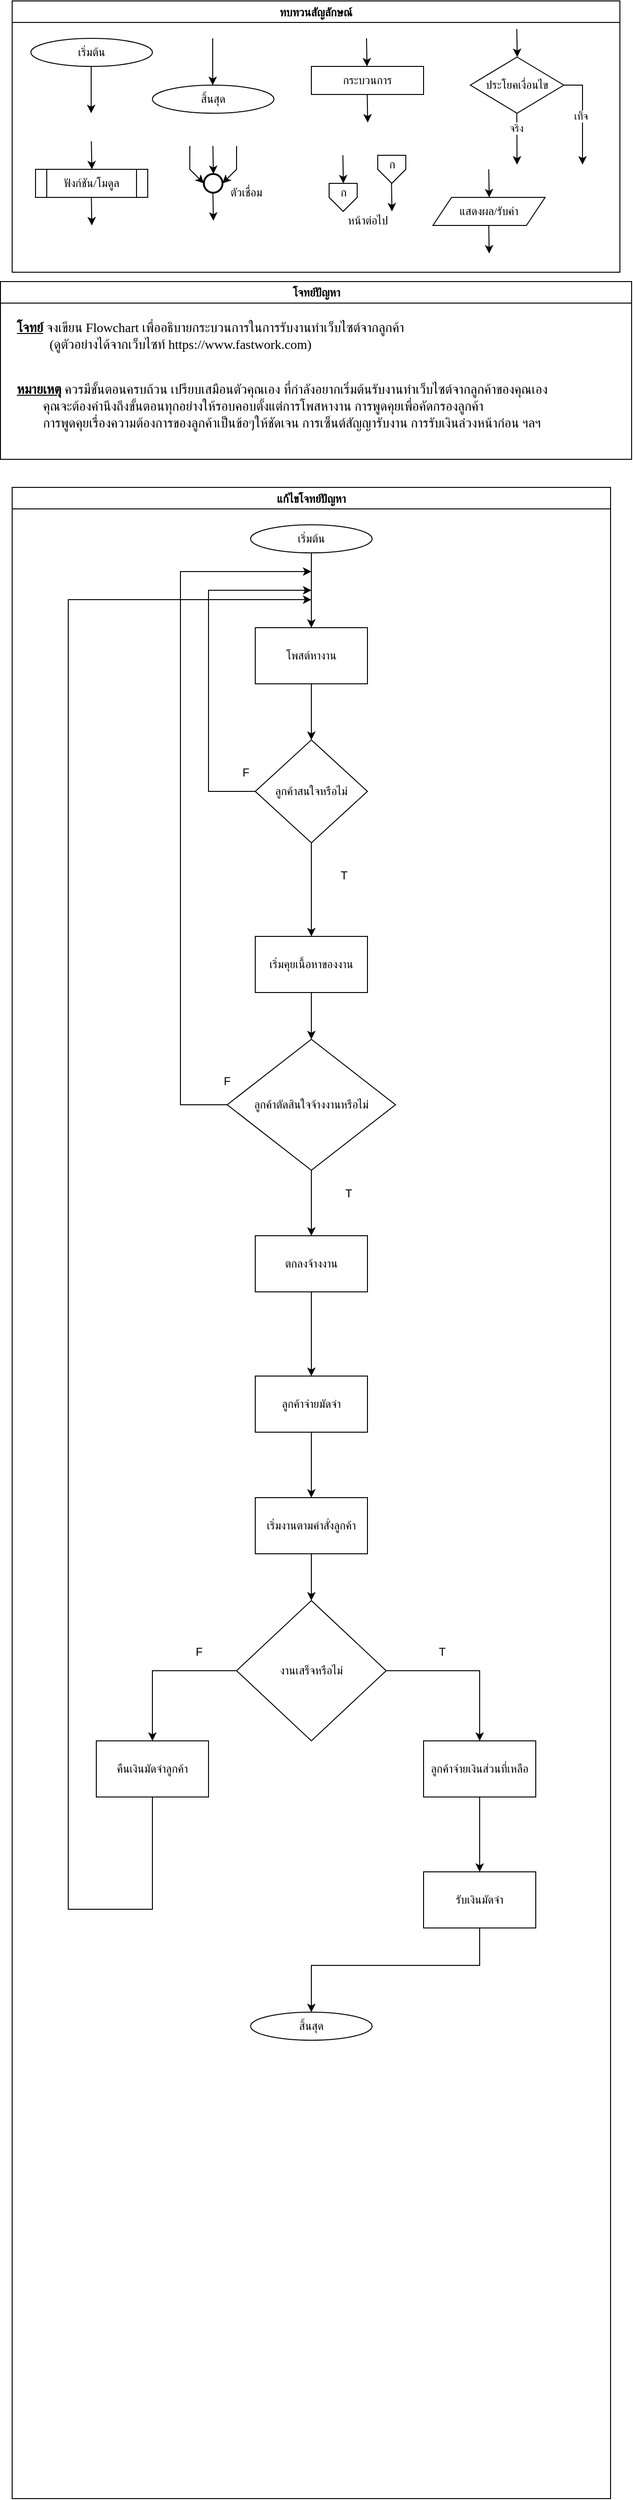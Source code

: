 <mxfile version="24.8.6">
  <diagram name="Page-1" id="PTG6VXwtPRt8TRztxgVq">
    <mxGraphModel dx="1707" dy="460" grid="1" gridSize="10" guides="1" tooltips="1" connect="1" arrows="1" fold="1" page="1" pageScale="1" pageWidth="827" pageHeight="1169" math="0" shadow="0">
      <root>
        <mxCell id="0" />
        <mxCell id="1" parent="0" />
        <mxCell id="dITI-AVT0YsXwvN8Xcpy-1" value="ทบทวนสัญลักษณ์" style="swimlane;fontFamily=Sarabun;fontSource=https%3A%2F%2Ffonts.googleapis.com%2Fcss%3Ffamily%3DSarabun;" vertex="1" parent="1">
          <mxGeometry x="-720" y="20" width="650" height="290" as="geometry" />
        </mxCell>
        <mxCell id="dITI-AVT0YsXwvN8Xcpy-2" value="&lt;font data-font-src=&quot;https://fonts.googleapis.com/css?family=Sarabun&quot; face=&quot;Sarabun&quot;&gt;เริ่มต้น&lt;/font&gt;" style="ellipse;whiteSpace=wrap;html=1;" vertex="1" parent="dITI-AVT0YsXwvN8Xcpy-1">
          <mxGeometry x="20" y="40" width="130" height="30" as="geometry" />
        </mxCell>
        <mxCell id="dITI-AVT0YsXwvN8Xcpy-3" value="" style="endArrow=classic;html=1;rounded=0;" edge="1" parent="dITI-AVT0YsXwvN8Xcpy-1">
          <mxGeometry width="50" height="50" relative="1" as="geometry">
            <mxPoint x="84.5" y="70" as="sourcePoint" />
            <mxPoint x="84.5" y="120" as="targetPoint" />
          </mxGeometry>
        </mxCell>
        <mxCell id="dITI-AVT0YsXwvN8Xcpy-4" value="&lt;font face=&quot;Sarabun&quot;&gt;สิ้นสุด&lt;/font&gt;" style="ellipse;whiteSpace=wrap;html=1;" vertex="1" parent="dITI-AVT0YsXwvN8Xcpy-1">
          <mxGeometry x="150" y="90" width="130" height="30" as="geometry" />
        </mxCell>
        <mxCell id="dITI-AVT0YsXwvN8Xcpy-5" value="" style="endArrow=classic;html=1;rounded=0;" edge="1" parent="dITI-AVT0YsXwvN8Xcpy-1">
          <mxGeometry width="50" height="50" relative="1" as="geometry">
            <mxPoint x="214.5" y="40" as="sourcePoint" />
            <mxPoint x="214.5" y="90" as="targetPoint" />
          </mxGeometry>
        </mxCell>
        <mxCell id="dITI-AVT0YsXwvN8Xcpy-6" value="กระบวนการ" style="rounded=0;whiteSpace=wrap;html=1;fontFamily=Sarabun;fontSource=https%3A%2F%2Ffonts.googleapis.com%2Fcss%3Ffamily%3DSarabun;" vertex="1" parent="dITI-AVT0YsXwvN8Xcpy-1">
          <mxGeometry x="320" y="70" width="120" height="30" as="geometry" />
        </mxCell>
        <mxCell id="dITI-AVT0YsXwvN8Xcpy-7" value="" style="endArrow=classic;html=1;rounded=0;" edge="1" parent="dITI-AVT0YsXwvN8Xcpy-1">
          <mxGeometry width="50" height="50" relative="1" as="geometry">
            <mxPoint x="379" y="40" as="sourcePoint" />
            <mxPoint x="379.5" y="70" as="targetPoint" />
          </mxGeometry>
        </mxCell>
        <mxCell id="dITI-AVT0YsXwvN8Xcpy-8" value="" style="endArrow=classic;html=1;rounded=0;" edge="1" parent="dITI-AVT0YsXwvN8Xcpy-1">
          <mxGeometry width="50" height="50" relative="1" as="geometry">
            <mxPoint x="379.75" y="100" as="sourcePoint" />
            <mxPoint x="380.25" y="130" as="targetPoint" />
          </mxGeometry>
        </mxCell>
        <mxCell id="dITI-AVT0YsXwvN8Xcpy-9" value="ประโยคเงื่อนไข" style="rhombus;whiteSpace=wrap;html=1;fontFamily=Sarabun;fontSource=https%3A%2F%2Ffonts.googleapis.com%2Fcss%3Ffamily%3DSarabun;" vertex="1" parent="dITI-AVT0YsXwvN8Xcpy-1">
          <mxGeometry x="490" y="60" width="100" height="60" as="geometry" />
        </mxCell>
        <mxCell id="dITI-AVT0YsXwvN8Xcpy-10" value="" style="endArrow=classic;html=1;rounded=0;" edge="1" parent="dITI-AVT0YsXwvN8Xcpy-1">
          <mxGeometry width="50" height="50" relative="1" as="geometry">
            <mxPoint x="539.71" y="30" as="sourcePoint" />
            <mxPoint x="540.21" y="60" as="targetPoint" />
          </mxGeometry>
        </mxCell>
        <mxCell id="dITI-AVT0YsXwvN8Xcpy-11" value="" style="endArrow=classic;html=1;rounded=0;" edge="1" parent="dITI-AVT0YsXwvN8Xcpy-1">
          <mxGeometry width="50" height="50" relative="1" as="geometry">
            <mxPoint x="539.71" y="120" as="sourcePoint" />
            <mxPoint x="540" y="175" as="targetPoint" />
          </mxGeometry>
        </mxCell>
        <mxCell id="dITI-AVT0YsXwvN8Xcpy-12" value="จริง" style="edgeLabel;html=1;align=center;verticalAlign=middle;resizable=0;points=[];fontFamily=Sarabun;fontSource=https%3A%2F%2Ffonts.googleapis.com%2Fcss%3Ffamily%3DSarabun;" vertex="1" connectable="0" parent="dITI-AVT0YsXwvN8Xcpy-11">
          <mxGeometry x="-0.414" y="-1" relative="1" as="geometry">
            <mxPoint as="offset" />
          </mxGeometry>
        </mxCell>
        <mxCell id="dITI-AVT0YsXwvN8Xcpy-13" value="" style="endArrow=classic;html=1;rounded=0;exitX=1;exitY=0.5;exitDx=0;exitDy=0;" edge="1" parent="dITI-AVT0YsXwvN8Xcpy-1" source="dITI-AVT0YsXwvN8Xcpy-9">
          <mxGeometry width="50" height="50" relative="1" as="geometry">
            <mxPoint x="620" y="95" as="sourcePoint" />
            <mxPoint x="610" y="175" as="targetPoint" />
            <Array as="points">
              <mxPoint x="610" y="90" />
            </Array>
          </mxGeometry>
        </mxCell>
        <mxCell id="dITI-AVT0YsXwvN8Xcpy-14" value="&lt;font data-font-src=&quot;https://fonts.googleapis.com/css?family=Sarabun&quot; face=&quot;Sarabun&quot;&gt;เท็จ&lt;/font&gt;" style="edgeLabel;html=1;align=center;verticalAlign=middle;resizable=0;points=[];" vertex="1" connectable="0" parent="dITI-AVT0YsXwvN8Xcpy-13">
          <mxGeometry x="-0.002" y="-2" relative="1" as="geometry">
            <mxPoint as="offset" />
          </mxGeometry>
        </mxCell>
        <mxCell id="dITI-AVT0YsXwvN8Xcpy-15" value="&lt;font data-font-src=&quot;https://fonts.googleapis.com/css?family=Sarabun&quot; face=&quot;Sarabun&quot;&gt;ฟังก์ชัน/โมดูล&lt;/font&gt;" style="shape=process;whiteSpace=wrap;html=1;backgroundOutline=1;" vertex="1" parent="dITI-AVT0YsXwvN8Xcpy-1">
          <mxGeometry x="25" y="180" width="120" height="30" as="geometry" />
        </mxCell>
        <mxCell id="dITI-AVT0YsXwvN8Xcpy-16" value="" style="endArrow=classic;html=1;rounded=0;" edge="1" parent="dITI-AVT0YsXwvN8Xcpy-1">
          <mxGeometry width="50" height="50" relative="1" as="geometry">
            <mxPoint x="84.71" y="150" as="sourcePoint" />
            <mxPoint x="85.21" y="180" as="targetPoint" />
          </mxGeometry>
        </mxCell>
        <mxCell id="dITI-AVT0YsXwvN8Xcpy-17" value="" style="endArrow=classic;html=1;rounded=0;" edge="1" parent="dITI-AVT0YsXwvN8Xcpy-1">
          <mxGeometry width="50" height="50" relative="1" as="geometry">
            <mxPoint x="84.71" y="210" as="sourcePoint" />
            <mxPoint x="85.21" y="240" as="targetPoint" />
          </mxGeometry>
        </mxCell>
        <mxCell id="dITI-AVT0YsXwvN8Xcpy-18" value="" style="strokeWidth=2;html=1;shape=mxgraph.flowchart.start_2;whiteSpace=wrap;" vertex="1" parent="dITI-AVT0YsXwvN8Xcpy-1">
          <mxGeometry x="205" y="185" width="20" height="20" as="geometry" />
        </mxCell>
        <mxCell id="dITI-AVT0YsXwvN8Xcpy-19" value="" style="endArrow=classic;html=1;rounded=0;" edge="1" parent="dITI-AVT0YsXwvN8Xcpy-1">
          <mxGeometry width="50" height="50" relative="1" as="geometry">
            <mxPoint x="214.71" y="155" as="sourcePoint" />
            <mxPoint x="215.21" y="185" as="targetPoint" />
          </mxGeometry>
        </mxCell>
        <mxCell id="dITI-AVT0YsXwvN8Xcpy-20" value="" style="endArrow=classic;html=1;rounded=0;entryX=0;entryY=0.5;entryDx=0;entryDy=0;entryPerimeter=0;" edge="1" parent="dITI-AVT0YsXwvN8Xcpy-1" target="dITI-AVT0YsXwvN8Xcpy-18">
          <mxGeometry width="50" height="50" relative="1" as="geometry">
            <mxPoint x="190.0" y="155" as="sourcePoint" />
            <mxPoint x="190.5" y="185" as="targetPoint" />
            <Array as="points">
              <mxPoint x="190" y="180" />
            </Array>
          </mxGeometry>
        </mxCell>
        <mxCell id="dITI-AVT0YsXwvN8Xcpy-21" value="" style="endArrow=classic;html=1;rounded=0;entryX=1;entryY=0.5;entryDx=0;entryDy=0;entryPerimeter=0;" edge="1" parent="dITI-AVT0YsXwvN8Xcpy-1" target="dITI-AVT0YsXwvN8Xcpy-18">
          <mxGeometry width="50" height="50" relative="1" as="geometry">
            <mxPoint x="240.0" y="155" as="sourcePoint" />
            <mxPoint x="240.5" y="185" as="targetPoint" />
            <Array as="points">
              <mxPoint x="240" y="180" />
            </Array>
          </mxGeometry>
        </mxCell>
        <mxCell id="dITI-AVT0YsXwvN8Xcpy-22" value="" style="endArrow=classic;html=1;rounded=0;" edge="1" parent="dITI-AVT0YsXwvN8Xcpy-1">
          <mxGeometry width="50" height="50" relative="1" as="geometry">
            <mxPoint x="214.71" y="205" as="sourcePoint" />
            <mxPoint x="215.21" y="235" as="targetPoint" />
          </mxGeometry>
        </mxCell>
        <mxCell id="dITI-AVT0YsXwvN8Xcpy-23" value="&lt;font data-font-src=&quot;https://fonts.googleapis.com/css?family=Sarabun&quot; face=&quot;Sarabun&quot;&gt;ตัวเชื่อม&lt;/font&gt;" style="text;html=1;align=center;verticalAlign=middle;resizable=0;points=[];autosize=1;strokeColor=none;fillColor=none;" vertex="1" parent="dITI-AVT0YsXwvN8Xcpy-1">
          <mxGeometry x="220" y="190" width="60" height="30" as="geometry" />
        </mxCell>
        <mxCell id="dITI-AVT0YsXwvN8Xcpy-24" value="" style="endArrow=classic;html=1;rounded=0;" edge="1" parent="dITI-AVT0YsXwvN8Xcpy-1">
          <mxGeometry width="50" height="50" relative="1" as="geometry">
            <mxPoint x="353.71" y="165" as="sourcePoint" />
            <mxPoint x="354.21" y="195" as="targetPoint" />
          </mxGeometry>
        </mxCell>
        <mxCell id="dITI-AVT0YsXwvN8Xcpy-25" value="" style="verticalLabelPosition=bottom;verticalAlign=top;html=1;shape=offPageConnector;rounded=0;size=0.5;" vertex="1" parent="dITI-AVT0YsXwvN8Xcpy-1">
          <mxGeometry x="339" y="195" width="30" height="30" as="geometry" />
        </mxCell>
        <mxCell id="dITI-AVT0YsXwvN8Xcpy-26" value="" style="endArrow=classic;html=1;rounded=0;" edge="1" parent="dITI-AVT0YsXwvN8Xcpy-1">
          <mxGeometry width="50" height="50" relative="1" as="geometry">
            <mxPoint x="405.71" y="195" as="sourcePoint" />
            <mxPoint x="406.21" y="225" as="targetPoint" />
          </mxGeometry>
        </mxCell>
        <mxCell id="dITI-AVT0YsXwvN8Xcpy-27" value="" style="verticalLabelPosition=bottom;verticalAlign=top;html=1;shape=offPageConnector;rounded=0;size=0.5;" vertex="1" parent="dITI-AVT0YsXwvN8Xcpy-1">
          <mxGeometry x="391" y="165" width="30" height="30" as="geometry" />
        </mxCell>
        <mxCell id="dITI-AVT0YsXwvN8Xcpy-28" value="หน้าต่อไป" style="text;html=1;align=center;verticalAlign=middle;resizable=0;points=[];autosize=1;strokeColor=none;fillColor=none;fontFamily=Sarabun;fontSource=https%3A%2F%2Ffonts.googleapis.com%2Fcss%3Ffamily%3DSarabun;" vertex="1" parent="dITI-AVT0YsXwvN8Xcpy-1">
          <mxGeometry x="345" y="220" width="70" height="30" as="geometry" />
        </mxCell>
        <mxCell id="dITI-AVT0YsXwvN8Xcpy-29" value="ก" style="text;html=1;align=center;verticalAlign=middle;resizable=0;points=[];autosize=1;strokeColor=none;fillColor=none;fontFamily=Sarabun;fontSource=https%3A%2F%2Ffonts.googleapis.com%2Fcss%3Ffamily%3DSarabun;" vertex="1" parent="dITI-AVT0YsXwvN8Xcpy-1">
          <mxGeometry x="339" y="190" width="30" height="30" as="geometry" />
        </mxCell>
        <mxCell id="dITI-AVT0YsXwvN8Xcpy-30" value="ก" style="text;html=1;align=center;verticalAlign=middle;resizable=0;points=[];autosize=1;strokeColor=none;fillColor=none;fontFamily=Sarabun;fontSource=https%3A%2F%2Ffonts.googleapis.com%2Fcss%3Ffamily%3DSarabun;" vertex="1" parent="dITI-AVT0YsXwvN8Xcpy-1">
          <mxGeometry x="391" y="160" width="30" height="30" as="geometry" />
        </mxCell>
        <mxCell id="dITI-AVT0YsXwvN8Xcpy-31" value="แสดงผล/รับค่า" style="shape=parallelogram;perimeter=parallelogramPerimeter;whiteSpace=wrap;html=1;fixedSize=1;fontFamily=Sarabun;fontSource=https%3A%2F%2Ffonts.googleapis.com%2Fcss%3Ffamily%3DSarabun;" vertex="1" parent="dITI-AVT0YsXwvN8Xcpy-1">
          <mxGeometry x="450" y="210" width="120" height="30" as="geometry" />
        </mxCell>
        <mxCell id="dITI-AVT0YsXwvN8Xcpy-32" value="" style="endArrow=classic;html=1;rounded=0;" edge="1" parent="dITI-AVT0YsXwvN8Xcpy-1">
          <mxGeometry width="50" height="50" relative="1" as="geometry">
            <mxPoint x="509.71" y="180" as="sourcePoint" />
            <mxPoint x="510.21" y="210" as="targetPoint" />
          </mxGeometry>
        </mxCell>
        <mxCell id="dITI-AVT0YsXwvN8Xcpy-33" value="" style="endArrow=classic;html=1;rounded=0;" edge="1" parent="dITI-AVT0YsXwvN8Xcpy-1">
          <mxGeometry width="50" height="50" relative="1" as="geometry">
            <mxPoint x="509.71" y="240" as="sourcePoint" />
            <mxPoint x="510.21" y="270" as="targetPoint" />
          </mxGeometry>
        </mxCell>
        <mxCell id="dITI-AVT0YsXwvN8Xcpy-34" value="แก้ไขโจทย์ปัญหา" style="swimlane;fontFamily=Sarabun;fontSource=https%3A%2F%2Ffonts.googleapis.com%2Fcss%3Ffamily%3DSarabun;" vertex="1" parent="1">
          <mxGeometry x="-720" y="540" width="640" height="2150" as="geometry" />
        </mxCell>
        <mxCell id="dITI-AVT0YsXwvN8Xcpy-35" value="&lt;font data-font-src=&quot;https://fonts.googleapis.com/css?family=Sarabun&quot; face=&quot;Sarabun&quot;&gt;เริ่มต้น&lt;/font&gt;" style="ellipse;whiteSpace=wrap;html=1;" vertex="1" parent="dITI-AVT0YsXwvN8Xcpy-34">
          <mxGeometry x="255" y="40" width="130" height="30" as="geometry" />
        </mxCell>
        <mxCell id="dITI-AVT0YsXwvN8Xcpy-36" value="&lt;font face=&quot;Sarabun&quot;&gt;สิ้นสุด&lt;/font&gt;" style="ellipse;whiteSpace=wrap;html=1;" vertex="1" parent="dITI-AVT0YsXwvN8Xcpy-34">
          <mxGeometry x="255" y="1630" width="130" height="30" as="geometry" />
        </mxCell>
        <mxCell id="dITI-AVT0YsXwvN8Xcpy-39" value="โพสต์หางาน" style="rounded=0;whiteSpace=wrap;html=1;" vertex="1" parent="dITI-AVT0YsXwvN8Xcpy-34">
          <mxGeometry x="260" y="150" width="120" height="60" as="geometry" />
        </mxCell>
        <mxCell id="dITI-AVT0YsXwvN8Xcpy-40" value="" style="endArrow=classic;html=1;rounded=0;exitX=0.5;exitY=1;exitDx=0;exitDy=0;entryX=0.5;entryY=0;entryDx=0;entryDy=0;" edge="1" parent="dITI-AVT0YsXwvN8Xcpy-34" source="dITI-AVT0YsXwvN8Xcpy-35" target="dITI-AVT0YsXwvN8Xcpy-39">
          <mxGeometry width="50" height="50" relative="1" as="geometry">
            <mxPoint x="270" y="80" as="sourcePoint" />
            <mxPoint x="320" y="30" as="targetPoint" />
          </mxGeometry>
        </mxCell>
        <mxCell id="dITI-AVT0YsXwvN8Xcpy-45" value="ลูกค้าสนใจหรือไม่" style="rhombus;whiteSpace=wrap;html=1;" vertex="1" parent="dITI-AVT0YsXwvN8Xcpy-34">
          <mxGeometry x="260" y="270" width="120" height="110" as="geometry" />
        </mxCell>
        <mxCell id="dITI-AVT0YsXwvN8Xcpy-46" value="" style="endArrow=classic;html=1;rounded=0;exitX=0.5;exitY=1;exitDx=0;exitDy=0;entryX=0.5;entryY=0;entryDx=0;entryDy=0;" edge="1" parent="dITI-AVT0YsXwvN8Xcpy-34" source="dITI-AVT0YsXwvN8Xcpy-39" target="dITI-AVT0YsXwvN8Xcpy-45">
          <mxGeometry width="50" height="50" relative="1" as="geometry">
            <mxPoint x="270" y="270" as="sourcePoint" />
            <mxPoint x="320" y="220" as="targetPoint" />
          </mxGeometry>
        </mxCell>
        <mxCell id="dITI-AVT0YsXwvN8Xcpy-49" value="F" style="text;html=1;align=center;verticalAlign=middle;whiteSpace=wrap;rounded=0;" vertex="1" parent="dITI-AVT0YsXwvN8Xcpy-34">
          <mxGeometry x="220" y="290" width="60" height="30" as="geometry" />
        </mxCell>
        <mxCell id="dITI-AVT0YsXwvN8Xcpy-50" value="เริ่มคุยเนื้อหาของงาน" style="rounded=0;whiteSpace=wrap;html=1;" vertex="1" parent="dITI-AVT0YsXwvN8Xcpy-34">
          <mxGeometry x="260" y="480" width="120" height="60" as="geometry" />
        </mxCell>
        <mxCell id="dITI-AVT0YsXwvN8Xcpy-51" value="" style="endArrow=classic;html=1;rounded=0;exitX=0.5;exitY=1;exitDx=0;exitDy=0;entryX=0.5;entryY=0;entryDx=0;entryDy=0;" edge="1" parent="dITI-AVT0YsXwvN8Xcpy-34" source="dITI-AVT0YsXwvN8Xcpy-45" target="dITI-AVT0YsXwvN8Xcpy-50">
          <mxGeometry width="50" height="50" relative="1" as="geometry">
            <mxPoint x="270" y="470" as="sourcePoint" />
            <mxPoint x="320" y="420" as="targetPoint" />
          </mxGeometry>
        </mxCell>
        <mxCell id="dITI-AVT0YsXwvN8Xcpy-52" value="T" style="text;html=1;align=center;verticalAlign=middle;whiteSpace=wrap;rounded=0;" vertex="1" parent="dITI-AVT0YsXwvN8Xcpy-34">
          <mxGeometry x="325" y="400" width="60" height="30" as="geometry" />
        </mxCell>
        <mxCell id="dITI-AVT0YsXwvN8Xcpy-53" value="ลูกค้าตัดสินใจจ้างงานหรือไม่" style="rhombus;whiteSpace=wrap;html=1;" vertex="1" parent="dITI-AVT0YsXwvN8Xcpy-34">
          <mxGeometry x="230" y="590" width="180" height="140" as="geometry" />
        </mxCell>
        <mxCell id="dITI-AVT0YsXwvN8Xcpy-54" value="" style="endArrow=classic;html=1;rounded=0;entryX=0.5;entryY=0;entryDx=0;entryDy=0;exitX=0.5;exitY=1;exitDx=0;exitDy=0;" edge="1" parent="dITI-AVT0YsXwvN8Xcpy-34" source="dITI-AVT0YsXwvN8Xcpy-50" target="dITI-AVT0YsXwvN8Xcpy-53">
          <mxGeometry width="50" height="50" relative="1" as="geometry">
            <mxPoint x="270" y="670" as="sourcePoint" />
            <mxPoint x="320" y="620" as="targetPoint" />
          </mxGeometry>
        </mxCell>
        <mxCell id="dITI-AVT0YsXwvN8Xcpy-56" value="F" style="text;html=1;align=center;verticalAlign=middle;whiteSpace=wrap;rounded=0;" vertex="1" parent="dITI-AVT0YsXwvN8Xcpy-34">
          <mxGeometry x="200" y="620" width="60" height="30" as="geometry" />
        </mxCell>
        <mxCell id="dITI-AVT0YsXwvN8Xcpy-57" value="ตกลงจ้างงาน" style="rounded=0;whiteSpace=wrap;html=1;" vertex="1" parent="dITI-AVT0YsXwvN8Xcpy-34">
          <mxGeometry x="260" y="800" width="120" height="60" as="geometry" />
        </mxCell>
        <mxCell id="dITI-AVT0YsXwvN8Xcpy-58" value="" style="endArrow=classic;html=1;rounded=0;exitX=0.5;exitY=1;exitDx=0;exitDy=0;entryX=0.5;entryY=0;entryDx=0;entryDy=0;" edge="1" parent="dITI-AVT0YsXwvN8Xcpy-34" source="dITI-AVT0YsXwvN8Xcpy-53" target="dITI-AVT0YsXwvN8Xcpy-57">
          <mxGeometry width="50" height="50" relative="1" as="geometry">
            <mxPoint x="270" y="770" as="sourcePoint" />
            <mxPoint x="320" y="720" as="targetPoint" />
          </mxGeometry>
        </mxCell>
        <mxCell id="dITI-AVT0YsXwvN8Xcpy-59" value="ลูกค้าจ่ายมัดจำ" style="rounded=0;whiteSpace=wrap;html=1;" vertex="1" parent="dITI-AVT0YsXwvN8Xcpy-34">
          <mxGeometry x="260" y="950" width="120" height="60" as="geometry" />
        </mxCell>
        <mxCell id="dITI-AVT0YsXwvN8Xcpy-60" value="" style="endArrow=classic;html=1;rounded=0;exitX=0.5;exitY=1;exitDx=0;exitDy=0;entryX=0.5;entryY=0;entryDx=0;entryDy=0;" edge="1" parent="dITI-AVT0YsXwvN8Xcpy-34" source="dITI-AVT0YsXwvN8Xcpy-57" target="dITI-AVT0YsXwvN8Xcpy-59">
          <mxGeometry width="50" height="50" relative="1" as="geometry">
            <mxPoint x="270" y="970" as="sourcePoint" />
            <mxPoint x="320" y="920" as="targetPoint" />
          </mxGeometry>
        </mxCell>
        <mxCell id="dITI-AVT0YsXwvN8Xcpy-62" value="T" style="text;html=1;align=center;verticalAlign=middle;whiteSpace=wrap;rounded=0;" vertex="1" parent="dITI-AVT0YsXwvN8Xcpy-34">
          <mxGeometry x="330" y="740" width="60" height="30" as="geometry" />
        </mxCell>
        <mxCell id="dITI-AVT0YsXwvN8Xcpy-63" value="เริ่มงานตามคำสั่งลูกค้า" style="rounded=0;whiteSpace=wrap;html=1;" vertex="1" parent="dITI-AVT0YsXwvN8Xcpy-34">
          <mxGeometry x="260" y="1080" width="120" height="60" as="geometry" />
        </mxCell>
        <mxCell id="dITI-AVT0YsXwvN8Xcpy-64" value="" style="endArrow=classic;html=1;rounded=0;exitX=0.5;exitY=1;exitDx=0;exitDy=0;entryX=0.5;entryY=0;entryDx=0;entryDy=0;" edge="1" parent="dITI-AVT0YsXwvN8Xcpy-34" source="dITI-AVT0YsXwvN8Xcpy-59" target="dITI-AVT0YsXwvN8Xcpy-63">
          <mxGeometry width="50" height="50" relative="1" as="geometry">
            <mxPoint x="270" y="970" as="sourcePoint" />
            <mxPoint x="320" y="920" as="targetPoint" />
          </mxGeometry>
        </mxCell>
        <mxCell id="dITI-AVT0YsXwvN8Xcpy-65" value="งานเสร็จหรือไม่" style="rhombus;whiteSpace=wrap;html=1;" vertex="1" parent="dITI-AVT0YsXwvN8Xcpy-34">
          <mxGeometry x="240" y="1190" width="160" height="150" as="geometry" />
        </mxCell>
        <mxCell id="dITI-AVT0YsXwvN8Xcpy-67" value="คืนเงินมัดจำลูกค้า" style="rounded=0;whiteSpace=wrap;html=1;" vertex="1" parent="dITI-AVT0YsXwvN8Xcpy-34">
          <mxGeometry x="90" y="1340" width="120" height="60" as="geometry" />
        </mxCell>
        <mxCell id="dITI-AVT0YsXwvN8Xcpy-68" value="" style="endArrow=classic;html=1;rounded=0;exitX=0;exitY=0.5;exitDx=0;exitDy=0;entryX=0.5;entryY=0;entryDx=0;entryDy=0;" edge="1" parent="dITI-AVT0YsXwvN8Xcpy-34" source="dITI-AVT0YsXwvN8Xcpy-65" target="dITI-AVT0YsXwvN8Xcpy-67">
          <mxGeometry width="50" height="50" relative="1" as="geometry">
            <mxPoint x="270" y="1270" as="sourcePoint" />
            <mxPoint x="320" y="1220" as="targetPoint" />
            <Array as="points">
              <mxPoint x="150" y="1265" />
            </Array>
          </mxGeometry>
        </mxCell>
        <mxCell id="dITI-AVT0YsXwvN8Xcpy-69" value="F" style="text;html=1;align=center;verticalAlign=middle;whiteSpace=wrap;rounded=0;" vertex="1" parent="dITI-AVT0YsXwvN8Xcpy-34">
          <mxGeometry x="170" y="1230" width="60" height="30" as="geometry" />
        </mxCell>
        <mxCell id="dITI-AVT0YsXwvN8Xcpy-70" value="ลูกค้าจ่ายเงินส่วนที่เหลือ" style="rounded=0;whiteSpace=wrap;html=1;" vertex="1" parent="dITI-AVT0YsXwvN8Xcpy-34">
          <mxGeometry x="440" y="1340" width="120" height="60" as="geometry" />
        </mxCell>
        <mxCell id="dITI-AVT0YsXwvN8Xcpy-71" value="" style="endArrow=classic;html=1;rounded=0;exitX=1;exitY=0.5;exitDx=0;exitDy=0;entryX=0.5;entryY=0;entryDx=0;entryDy=0;" edge="1" parent="dITI-AVT0YsXwvN8Xcpy-34" source="dITI-AVT0YsXwvN8Xcpy-65" target="dITI-AVT0YsXwvN8Xcpy-70">
          <mxGeometry width="50" height="50" relative="1" as="geometry">
            <mxPoint x="270" y="1270" as="sourcePoint" />
            <mxPoint x="320" y="1220" as="targetPoint" />
            <Array as="points">
              <mxPoint x="500" y="1265" />
            </Array>
          </mxGeometry>
        </mxCell>
        <mxCell id="dITI-AVT0YsXwvN8Xcpy-72" value="T" style="text;html=1;align=center;verticalAlign=middle;whiteSpace=wrap;rounded=0;" vertex="1" parent="dITI-AVT0YsXwvN8Xcpy-34">
          <mxGeometry x="430" y="1230" width="60" height="30" as="geometry" />
        </mxCell>
        <mxCell id="dITI-AVT0YsXwvN8Xcpy-73" value="รับเงินมัดจำ" style="rounded=0;whiteSpace=wrap;html=1;" vertex="1" parent="dITI-AVT0YsXwvN8Xcpy-34">
          <mxGeometry x="440" y="1480" width="120" height="60" as="geometry" />
        </mxCell>
        <mxCell id="dITI-AVT0YsXwvN8Xcpy-74" value="" style="endArrow=classic;html=1;rounded=0;exitX=0.5;exitY=1;exitDx=0;exitDy=0;entryX=0.5;entryY=0;entryDx=0;entryDy=0;" edge="1" parent="dITI-AVT0YsXwvN8Xcpy-34" source="dITI-AVT0YsXwvN8Xcpy-70" target="dITI-AVT0YsXwvN8Xcpy-73">
          <mxGeometry width="50" height="50" relative="1" as="geometry">
            <mxPoint x="270" y="1470" as="sourcePoint" />
            <mxPoint x="320" y="1420" as="targetPoint" />
          </mxGeometry>
        </mxCell>
        <mxCell id="dITI-AVT0YsXwvN8Xcpy-77" value="" style="endArrow=classic;html=1;rounded=0;exitX=0.5;exitY=1;exitDx=0;exitDy=0;entryX=0.5;entryY=0;entryDx=0;entryDy=0;" edge="1" parent="dITI-AVT0YsXwvN8Xcpy-34" source="dITI-AVT0YsXwvN8Xcpy-73" target="dITI-AVT0YsXwvN8Xcpy-36">
          <mxGeometry width="50" height="50" relative="1" as="geometry">
            <mxPoint x="270" y="1610" as="sourcePoint" />
            <mxPoint x="320" y="1560" as="targetPoint" />
            <Array as="points">
              <mxPoint x="500" y="1580" />
              <mxPoint x="320" y="1580" />
            </Array>
          </mxGeometry>
        </mxCell>
        <mxCell id="dITI-AVT0YsXwvN8Xcpy-37" value="&lt;font data-font-src=&quot;https://fonts.googleapis.com/css?family=Sarabun&quot; face=&quot;Sarabun&quot;&gt;โจทย์ปัญหา&lt;/font&gt;" style="swimlane;whiteSpace=wrap;html=1;" vertex="1" parent="1">
          <mxGeometry x="-732.5" y="320" width="675" height="190" as="geometry" />
        </mxCell>
        <mxCell id="dITI-AVT0YsXwvN8Xcpy-38" value="&lt;p style=&quot;line-height: 120%;&quot;&gt;&lt;font data-font-src=&quot;https://fonts.googleapis.com/css?family=Sarabun&quot; face=&quot;Sarabun&quot; style=&quot;font-size: 14px;&quot;&gt;&lt;b&gt;&lt;u&gt;โจทย์&lt;/u&gt;&lt;/b&gt; จงเขียน Flowchart เพื่ออธิบายกระบวนการในการรับงานทำเว็บไซต์จากลูกค้า&lt;br&gt;&amp;nbsp; &amp;nbsp; &amp;nbsp; &amp;nbsp; &amp;nbsp; (ดูตัวอย่างได้จากเว็บไซท์ https://www.fastwork.com)&lt;br&gt;&lt;/font&gt;&lt;br&gt;&lt;/p&gt;&lt;p style=&quot;line-height: 120%;&quot;&gt;&lt;font face=&quot;Sarabun&quot;&gt;&lt;b&gt;&lt;u&gt;หมายเหตุ&lt;/u&gt;&lt;/b&gt;&amp;nbsp;ควรมีขั้นตอนครบถ้วน เปรียบเสมือนตัวคุณเอง ที่กำลังอยากเริ่มต้นรับงานทำเว็บไซต์จากลูกค้าของคุณเอง&lt;br&gt;&amp;nbsp; &amp;nbsp; &amp;nbsp; &amp;nbsp; คุณจะต้องคำนึงถึงขั้นตอนทุกอย่างให้รอบคอบตั้งแต่การโพสหางาน การพูดคุยเพื่อคัดกรองลูกค้า&lt;br&gt;&amp;nbsp; &amp;nbsp; &amp;nbsp; &amp;nbsp; การพูดคุยเรื่องความต้องการของลูกค้าเป็นข้อๆให้ชัดเจน การเซ็นต์สัญญารับงาน การรับเงินล่วงหน้าก่อน ฯลฯ&lt;/font&gt;&lt;/p&gt;&lt;p style=&quot;line-height: 120%;&quot;&gt;&lt;font face=&quot;Sarabun&quot;&gt;&lt;br&gt;&lt;/font&gt;&lt;/p&gt;" style="text;html=1;align=left;verticalAlign=top;resizable=0;points=[];autosize=1;strokeColor=none;fillColor=none;fontSize=14;" vertex="1" parent="dITI-AVT0YsXwvN8Xcpy-37">
          <mxGeometry x="15" y="20" width="660" height="200" as="geometry" />
        </mxCell>
        <mxCell id="dITI-AVT0YsXwvN8Xcpy-48" value="" style="endArrow=classic;html=1;rounded=0;exitX=0;exitY=0.5;exitDx=0;exitDy=0;" edge="1" parent="1" source="dITI-AVT0YsXwvN8Xcpy-45">
          <mxGeometry width="50" height="50" relative="1" as="geometry">
            <mxPoint x="-450" y="810" as="sourcePoint" />
            <mxPoint x="-400" y="650" as="targetPoint" />
            <Array as="points">
              <mxPoint x="-510" y="865" />
              <mxPoint x="-510" y="650" />
            </Array>
          </mxGeometry>
        </mxCell>
        <mxCell id="dITI-AVT0YsXwvN8Xcpy-55" value="" style="endArrow=classic;html=1;rounded=0;exitX=0;exitY=0.5;exitDx=0;exitDy=0;" edge="1" parent="1" source="dITI-AVT0YsXwvN8Xcpy-53">
          <mxGeometry width="50" height="50" relative="1" as="geometry">
            <mxPoint x="-450" y="1210" as="sourcePoint" />
            <mxPoint x="-400" y="630" as="targetPoint" />
            <Array as="points">
              <mxPoint x="-540" y="1200" />
              <mxPoint x="-540" y="630" />
            </Array>
          </mxGeometry>
        </mxCell>
        <mxCell id="dITI-AVT0YsXwvN8Xcpy-66" value="" style="endArrow=classic;html=1;rounded=0;exitX=0.5;exitY=1;exitDx=0;exitDy=0;" edge="1" parent="1" source="dITI-AVT0YsXwvN8Xcpy-63">
          <mxGeometry width="50" height="50" relative="1" as="geometry">
            <mxPoint x="-450" y="1810" as="sourcePoint" />
            <mxPoint x="-400" y="1730" as="targetPoint" />
          </mxGeometry>
        </mxCell>
        <mxCell id="dITI-AVT0YsXwvN8Xcpy-76" value="" style="endArrow=classic;html=1;rounded=0;exitX=0.5;exitY=1;exitDx=0;exitDy=0;" edge="1" parent="1" source="dITI-AVT0YsXwvN8Xcpy-67">
          <mxGeometry width="50" height="50" relative="1" as="geometry">
            <mxPoint x="-450" y="1950" as="sourcePoint" />
            <mxPoint x="-400" y="660" as="targetPoint" />
            <Array as="points">
              <mxPoint x="-570" y="2060" />
              <mxPoint x="-660" y="2060" />
              <mxPoint x="-660" y="660" />
            </Array>
          </mxGeometry>
        </mxCell>
      </root>
    </mxGraphModel>
  </diagram>
</mxfile>
